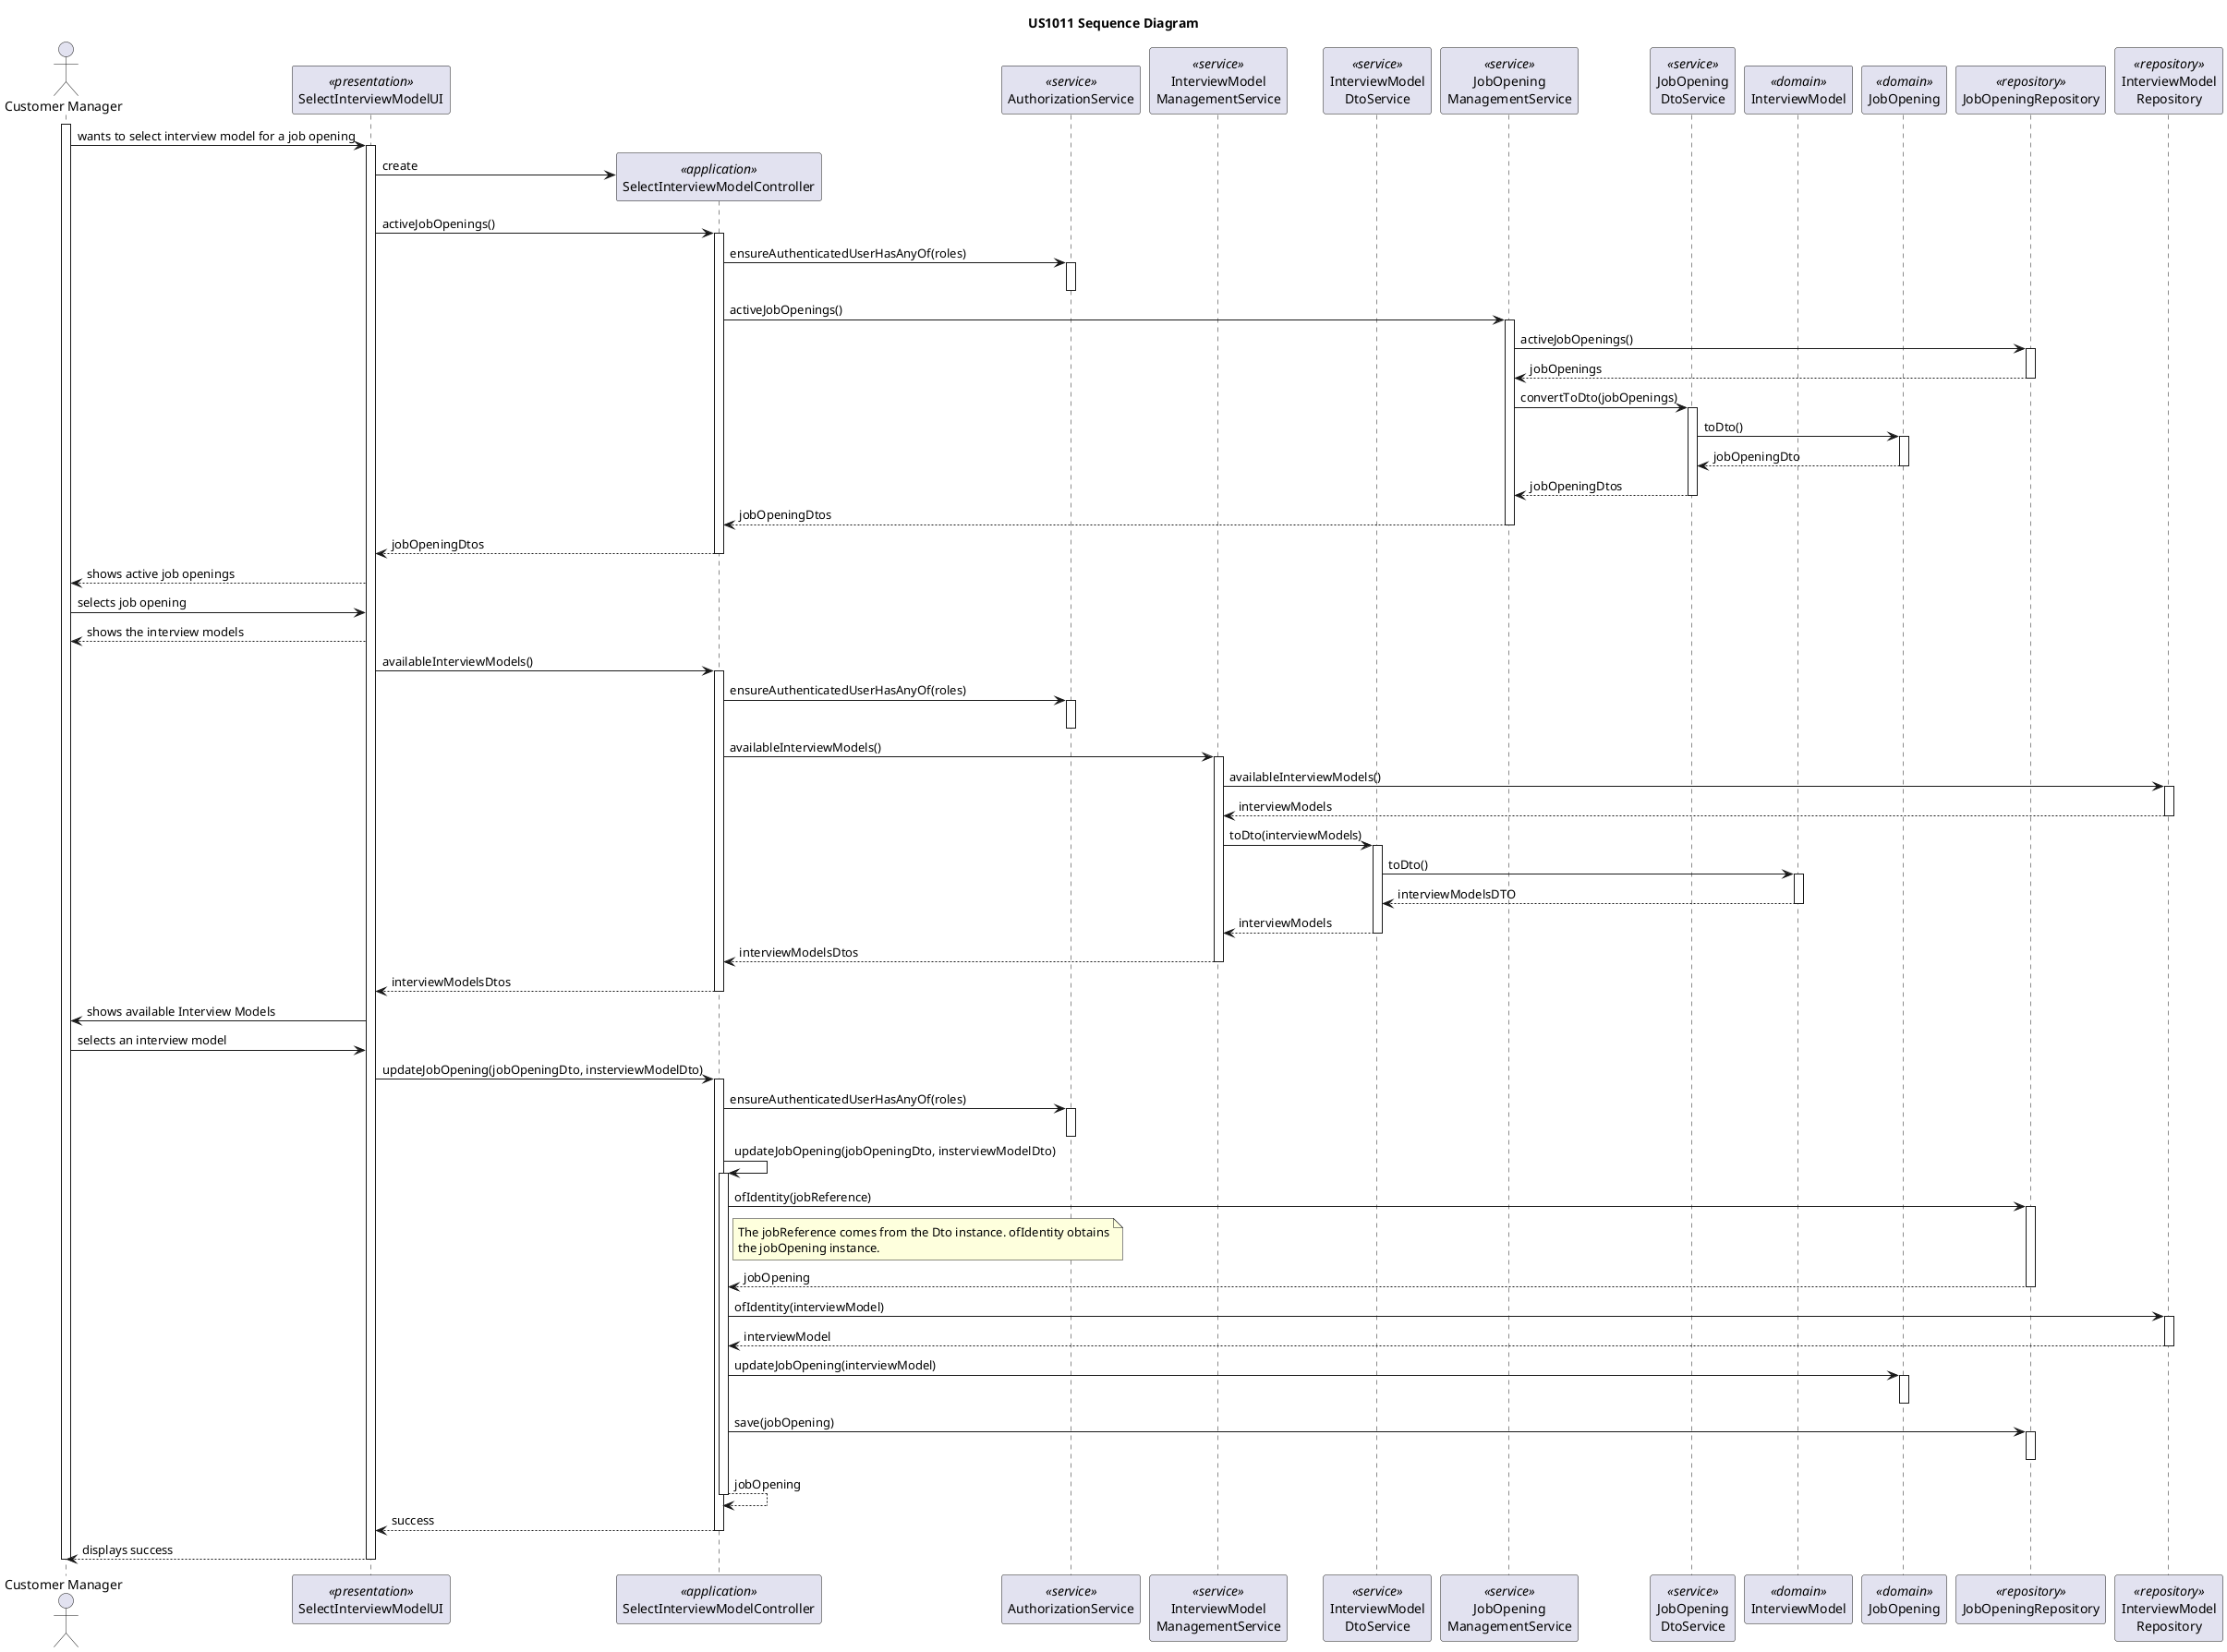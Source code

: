 @startuml

title US1011 Sequence Diagram

actor "Customer Manager" as USER

participant "SelectInterviewModelUI" as UI <<presentation>>
participant "SelectInterviewModelController" as CTRL <<application>>
participant "AuthorizationService" as AUTH <<service>>
participant "InterviewModel\nManagementService" as IMMS <<service>>
participant "InterviewModel\nDtoService" as IMDTOService <<service>>
participant "JobOpening\nManagementService" as JOMS <<service>>
participant "JobOpening\nDtoService" as JOMS_DTO <<service>>
participant "InterviewModel" as IM <<domain>>
participant "JobOpening" as JO <<domain>>
participant "JobOpeningRepository" as JOREPO <<repository>>
participant "InterviewModel\nRepository" as IMREPO <<repository>>


activate USER

USER -> UI: wants to select interview model for a job opening
activate UI

UI -> CTRL**: create

UI -> CTRL: activeJobOpenings()
activate CTRL


CTRL -> AUTH:  ensureAuthenticatedUserHasAnyOf(roles)
activate AUTH
deactivate AUTH

CTRL ->JOMS: activeJobOpenings()
activate JOMS

JOMS -> JOREPO: activeJobOpenings()
activate JOREPO

JOREPO --> JOMS: jobOpenings
deactivate JOREPO

JOMS -> JOMS_DTO: convertToDto(jobOpenings)
activate JOMS_DTO


JOMS_DTO -> JO: toDto()
activate JO

JO --> JOMS_DTO: jobOpeningDto
deactivate JO


JOMS_DTO --> JOMS: jobOpeningDtos
deactivate JOMS_DTO

JOMS --> CTRL: jobOpeningDtos
deactivate JOMS

CTRL --> UI: jobOpeningDtos
deactivate CTRL

UI --> USER: shows active job openings

USER -> UI: selects job opening

UI --> USER: shows the interview models

UI -> CTRL: availableInterviewModels()
activate CTRL

CTRL -> AUTH:  ensureAuthenticatedUserHasAnyOf(roles)
activate AUTH
deactivate AUTH

CTRL ->IMMS: availableInterviewModels()
activate IMMS

IMMS -> IMREPO: availableInterviewModels()
activate IMREPO

IMREPO --> IMMS: interviewModels
deactivate IMREPO

IMMS -> IMDTOService: toDto(interviewModels)
activate IMDTOService


IMDTOService -> IM: toDto()
activate IM

IM --> IMDTOService: interviewModelsDTO
deactivate IM

IMDTOService --> IMMS: interviewModels
deactivate IMDTOService

IMMS --> CTRL: interviewModelsDtos
deactivate IMMS

CTRL --> UI: interviewModelsDtos
deactivate CTRL

UI -> USER: shows available Interview Models
USER -> UI: selects an interview model

UI -> CTRL: updateJobOpening(jobOpeningDto, insterviewModelDto)
activate CTRL


CTRL -> AUTH:  ensureAuthenticatedUserHasAnyOf(roles)
activate AUTH
deactivate AUTH

CTRL -> CTRL: updateJobOpening(jobOpeningDto, insterviewModelDto)
activate CTRL

CTRL -> JOREPO: ofIdentity(jobReference)
activate JOREPO

note right CTRL
The jobReference comes from the Dto instance. ofIdentity obtains
the jobOpening instance.
end note

JOREPO --> CTRL: jobOpening
deactivate JOREPO

CTRL -> IMREPO: ofIdentity(interviewModel)
activate IMREPO



IMREPO --> CTRL: interviewModel
deactivate IMREPO

CTRL -> JO: updateJobOpening(interviewModel)
activate JO
deactivate JO

CTRL -> JOREPO: save(jobOpening)
activate JOREPO
deactivate JOREPO

CTRL --> CTRL: jobOpening
deactivate CTRL

CTRL --> UI: success
deactivate CTRL

UI --> USER: displays success
deactivate UI
deactivate USER

@enduml
